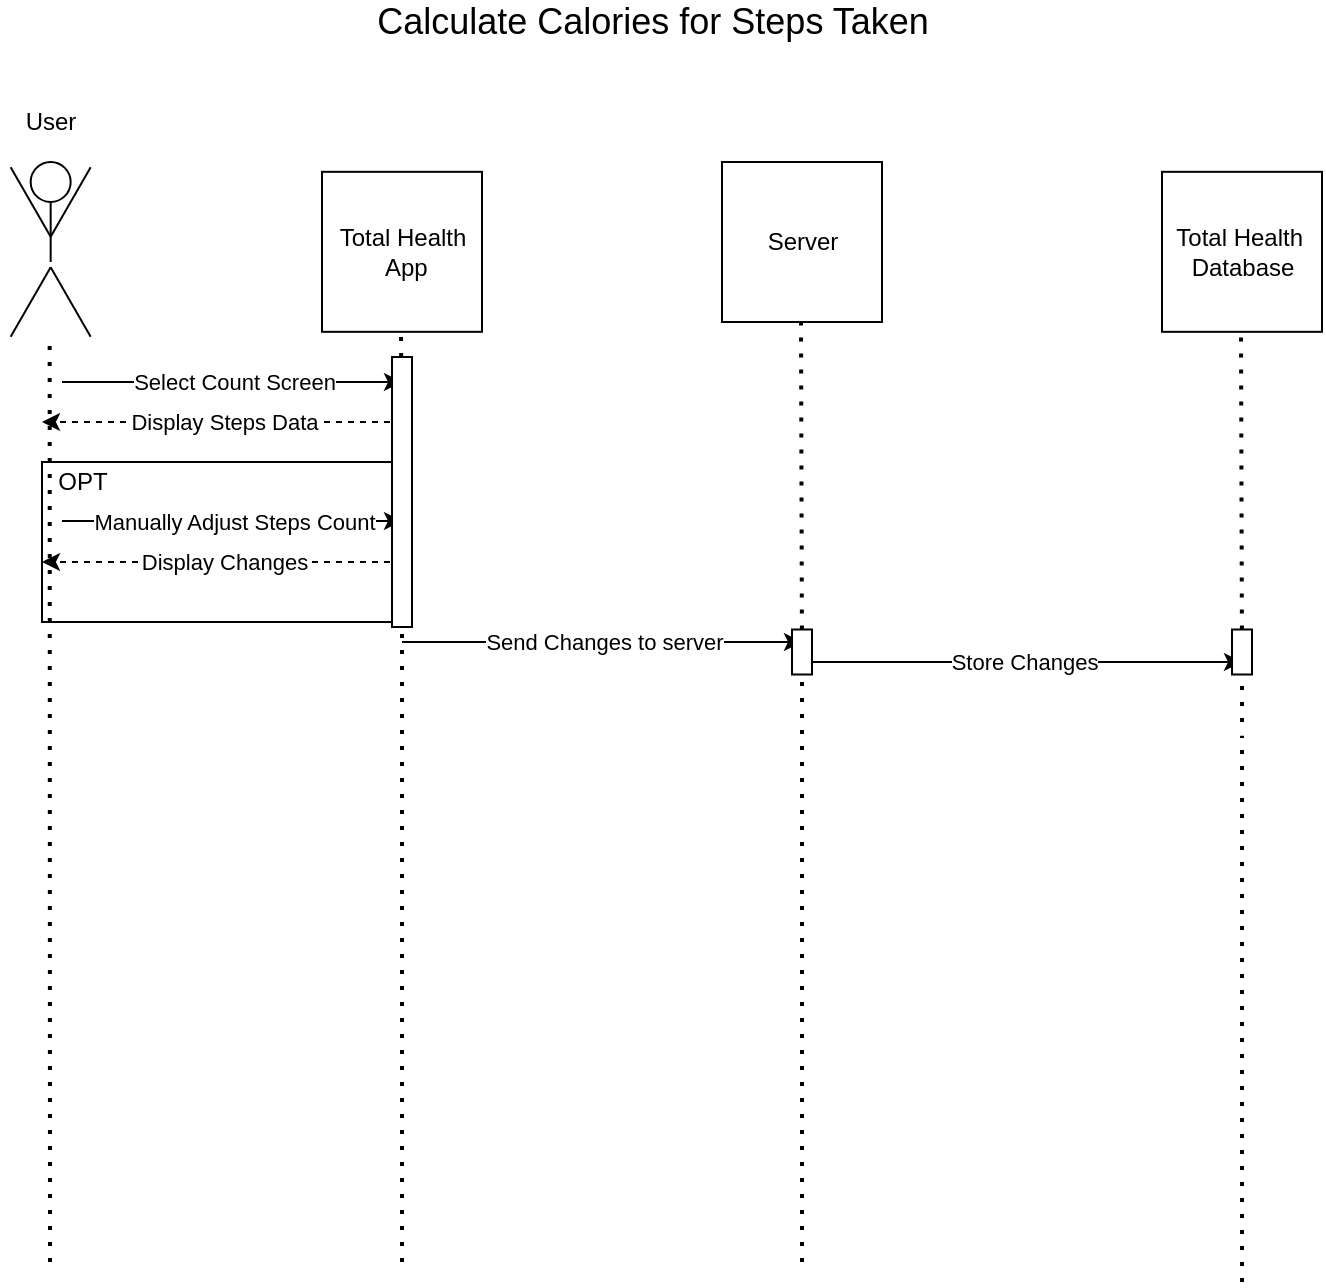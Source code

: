 <mxfile version="15.8.7" type="device"><diagram id="kgpKYQtTHZ0yAKxKKP6v" name="Page-1"><mxGraphModel dx="1102" dy="1025" grid="1" gridSize="10" guides="1" tooltips="1" connect="1" arrows="1" fold="1" page="1" pageScale="1" pageWidth="850" pageHeight="1100" math="0" shadow="0"><root><mxCell id="0"/><mxCell id="1" parent="0"/><mxCell id="vtInAcBUXseJzOZ0FZGf-1" value="" style="group" vertex="1" connectable="0" parent="1"><mxGeometry x="80.0" y="150" width="48.66" height="89.821" as="geometry"/></mxCell><mxCell id="vtInAcBUXseJzOZ0FZGf-2" value="" style="ellipse;whiteSpace=wrap;html=1;aspect=fixed;fillColor=none;" vertex="1" parent="vtInAcBUXseJzOZ0FZGf-1"><mxGeometry x="14.33" width="20" height="20" as="geometry"/></mxCell><mxCell id="vtInAcBUXseJzOZ0FZGf-3" value="" style="line;strokeWidth=1;direction=south;html=1;fillColor=none;" vertex="1" parent="vtInAcBUXseJzOZ0FZGf-1"><mxGeometry x="19.33" y="20" width="10" height="30" as="geometry"/></mxCell><mxCell id="vtInAcBUXseJzOZ0FZGf-4" value="" style="line;strokeWidth=1;direction=south;html=1;fillColor=none;rotation=30;" vertex="1" parent="vtInAcBUXseJzOZ0FZGf-1"><mxGeometry x="9.33" y="50" width="10" height="40" as="geometry"/></mxCell><mxCell id="vtInAcBUXseJzOZ0FZGf-5" value="" style="line;strokeWidth=1;direction=south;html=1;fillColor=none;rotation=-30;" vertex="1" parent="vtInAcBUXseJzOZ0FZGf-1"><mxGeometry x="29.33" y="50" width="10" height="40" as="geometry"/></mxCell><mxCell id="vtInAcBUXseJzOZ0FZGf-6" value="" style="line;strokeWidth=1;direction=south;html=1;fillColor=none;rotation=-150;" vertex="1" parent="vtInAcBUXseJzOZ0FZGf-1"><mxGeometry x="29.33" y="-0.001" width="10" height="40" as="geometry"/></mxCell><mxCell id="vtInAcBUXseJzOZ0FZGf-7" value="" style="line;strokeWidth=1;direction=south;html=1;fillColor=none;rotation=-210;" vertex="1" parent="vtInAcBUXseJzOZ0FZGf-1"><mxGeometry x="9.33" y="-0.001" width="10" height="40" as="geometry"/></mxCell><mxCell id="vtInAcBUXseJzOZ0FZGf-8" value="" style="whiteSpace=wrap;html=1;aspect=fixed;strokeWidth=1;fillColor=none;" vertex="1" parent="1"><mxGeometry x="240" y="154.91" width="80" height="80" as="geometry"/></mxCell><mxCell id="vtInAcBUXseJzOZ0FZGf-9" value="" style="whiteSpace=wrap;html=1;aspect=fixed;strokeWidth=1;fillColor=none;" vertex="1" parent="1"><mxGeometry x="440" y="150" width="80" height="80" as="geometry"/></mxCell><mxCell id="vtInAcBUXseJzOZ0FZGf-10" value="" style="whiteSpace=wrap;html=1;aspect=fixed;strokeWidth=1;fillColor=none;" vertex="1" parent="1"><mxGeometry x="660" y="154.91" width="80" height="80" as="geometry"/></mxCell><mxCell id="vtInAcBUXseJzOZ0FZGf-11" value="" style="endArrow=none;dashed=1;html=1;dashPattern=1 3;strokeWidth=2;rounded=0;" edge="1" parent="1"><mxGeometry width="50" height="50" relative="1" as="geometry"><mxPoint x="104.0" y="700" as="sourcePoint"/><mxPoint x="103.83" y="239.82" as="targetPoint"/></mxGeometry></mxCell><mxCell id="vtInAcBUXseJzOZ0FZGf-12" value="" style="endArrow=none;dashed=1;html=1;dashPattern=1 3;strokeWidth=2;rounded=0;startArrow=none;" edge="1" parent="1" source="vtInAcBUXseJzOZ0FZGf-61"><mxGeometry width="50" height="50" relative="1" as="geometry"><mxPoint x="279.672" y="290" as="sourcePoint"/><mxPoint x="279.5" y="234.91" as="targetPoint"/></mxGeometry></mxCell><mxCell id="vtInAcBUXseJzOZ0FZGf-13" value="" style="endArrow=none;dashed=1;html=1;dashPattern=1 3;strokeWidth=2;rounded=0;startArrow=none;" edge="1" parent="1" source="vtInAcBUXseJzOZ0FZGf-63"><mxGeometry width="50" height="50" relative="1" as="geometry"><mxPoint x="480" y="420" as="sourcePoint"/><mxPoint x="479.5" y="230" as="targetPoint"/></mxGeometry></mxCell><mxCell id="vtInAcBUXseJzOZ0FZGf-14" value="" style="endArrow=none;dashed=1;html=1;dashPattern=1 3;strokeWidth=2;rounded=0;startArrow=none;" edge="1" parent="1" source="vtInAcBUXseJzOZ0FZGf-69"><mxGeometry width="50" height="50" relative="1" as="geometry"><mxPoint x="700" y="430" as="sourcePoint"/><mxPoint x="699.5" y="234.91" as="targetPoint"/></mxGeometry></mxCell><mxCell id="vtInAcBUXseJzOZ0FZGf-15" value="Total Health&lt;br&gt;&amp;nbsp;App" style="text;html=1;resizable=0;autosize=1;align=center;verticalAlign=middle;points=[];fillColor=none;strokeColor=none;rounded=0;" vertex="1" parent="1"><mxGeometry x="240" y="179.91" width="80" height="30" as="geometry"/></mxCell><mxCell id="vtInAcBUXseJzOZ0FZGf-16" value="Server" style="text;html=1;resizable=0;autosize=1;align=center;verticalAlign=middle;points=[];fillColor=none;strokeColor=none;rounded=0;" vertex="1" parent="1"><mxGeometry x="455" y="180" width="50" height="20" as="geometry"/></mxCell><mxCell id="vtInAcBUXseJzOZ0FZGf-17" value="Total Health&amp;nbsp;&lt;br&gt;Database" style="text;html=1;resizable=0;autosize=1;align=center;verticalAlign=middle;points=[];fillColor=none;strokeColor=none;rounded=0;" vertex="1" parent="1"><mxGeometry x="660" y="179.91" width="80" height="30" as="geometry"/></mxCell><mxCell id="vtInAcBUXseJzOZ0FZGf-18" value="User" style="text;html=1;resizable=0;autosize=1;align=center;verticalAlign=middle;points=[];fillColor=none;strokeColor=none;rounded=0;" vertex="1" parent="1"><mxGeometry x="84.33" y="120" width="40" height="20" as="geometry"/></mxCell><mxCell id="vtInAcBUXseJzOZ0FZGf-19" value="" style="endArrow=classic;html=1;rounded=0;" edge="1" parent="1"><mxGeometry relative="1" as="geometry"><mxPoint x="110" y="260" as="sourcePoint"/><mxPoint x="280" y="260" as="targetPoint"/></mxGeometry></mxCell><mxCell id="vtInAcBUXseJzOZ0FZGf-20" value="Select Count Screen" style="edgeLabel;resizable=0;html=1;align=center;verticalAlign=middle;strokeWidth=1;fillColor=none;" connectable="0" vertex="1" parent="vtInAcBUXseJzOZ0FZGf-19"><mxGeometry relative="1" as="geometry"><mxPoint x="1" as="offset"/></mxGeometry></mxCell><mxCell id="vtInAcBUXseJzOZ0FZGf-25" value="" style="endArrow=classic;html=1;rounded=0;dashed=1;" edge="1" parent="1"><mxGeometry relative="1" as="geometry"><mxPoint x="280" y="280" as="sourcePoint"/><mxPoint x="100" y="280" as="targetPoint"/></mxGeometry></mxCell><mxCell id="vtInAcBUXseJzOZ0FZGf-26" value="Display Steps Data" style="edgeLabel;resizable=0;html=1;align=center;verticalAlign=middle;strokeWidth=1;fillColor=none;" connectable="0" vertex="1" parent="vtInAcBUXseJzOZ0FZGf-25"><mxGeometry relative="1" as="geometry"><mxPoint x="1" as="offset"/></mxGeometry></mxCell><mxCell id="vtInAcBUXseJzOZ0FZGf-38" value="" style="endArrow=none;dashed=1;html=1;dashPattern=1 3;strokeWidth=2;rounded=0;" edge="1" parent="1"><mxGeometry width="50" height="50" relative="1" as="geometry"><mxPoint x="280" y="700" as="sourcePoint"/><mxPoint x="280" y="290" as="targetPoint"/></mxGeometry></mxCell><mxCell id="vtInAcBUXseJzOZ0FZGf-40" value="" style="endArrow=none;dashed=1;html=1;dashPattern=1 3;strokeWidth=2;rounded=0;" edge="1" parent="1"><mxGeometry width="50" height="50" relative="1" as="geometry"><mxPoint x="480" y="700" as="sourcePoint"/><mxPoint x="480" y="420" as="targetPoint"/></mxGeometry></mxCell><mxCell id="vtInAcBUXseJzOZ0FZGf-42" value="" style="endArrow=none;dashed=1;html=1;dashPattern=1 3;strokeWidth=2;rounded=0;" edge="1" parent="1"><mxGeometry width="50" height="50" relative="1" as="geometry"><mxPoint x="700" y="710" as="sourcePoint"/><mxPoint x="700.009" y="436.89" as="targetPoint"/></mxGeometry></mxCell><mxCell id="vtInAcBUXseJzOZ0FZGf-43" value="&lt;font style=&quot;font-size: 18px&quot;&gt;Calculate Calories for Steps Taken&lt;/font&gt;" style="text;html=1;resizable=0;autosize=1;align=center;verticalAlign=middle;points=[];fillColor=none;strokeColor=none;rounded=0;" vertex="1" parent="1"><mxGeometry x="260" y="70" width="290" height="20" as="geometry"/></mxCell><mxCell id="vtInAcBUXseJzOZ0FZGf-47" value="" style="rounded=0;whiteSpace=wrap;html=1;fillColor=none;" vertex="1" parent="1"><mxGeometry x="100" y="300" width="180" height="80" as="geometry"/></mxCell><mxCell id="vtInAcBUXseJzOZ0FZGf-48" value="OPT" style="text;html=1;resizable=0;autosize=1;align=center;verticalAlign=middle;points=[];fillColor=none;strokeColor=none;rounded=0;" vertex="1" parent="1"><mxGeometry x="100" y="300" width="40" height="20" as="geometry"/></mxCell><mxCell id="vtInAcBUXseJzOZ0FZGf-49" value="" style="endArrow=classic;html=1;rounded=0;" edge="1" parent="1"><mxGeometry relative="1" as="geometry"><mxPoint x="110" y="329.5" as="sourcePoint"/><mxPoint x="280" y="329.5" as="targetPoint"/></mxGeometry></mxCell><mxCell id="vtInAcBUXseJzOZ0FZGf-50" value="Manually Adjust Steps Count" style="edgeLabel;resizable=0;html=1;align=center;verticalAlign=middle;strokeWidth=1;fillColor=none;" connectable="0" vertex="1" parent="vtInAcBUXseJzOZ0FZGf-49"><mxGeometry relative="1" as="geometry"><mxPoint x="1" as="offset"/></mxGeometry></mxCell><mxCell id="vtInAcBUXseJzOZ0FZGf-51" value="" style="endArrow=classic;html=1;rounded=0;dashed=1;" edge="1" parent="1"><mxGeometry relative="1" as="geometry"><mxPoint x="280" y="350" as="sourcePoint"/><mxPoint x="100" y="350" as="targetPoint"/></mxGeometry></mxCell><mxCell id="vtInAcBUXseJzOZ0FZGf-52" value="Display Changes" style="edgeLabel;resizable=0;html=1;align=center;verticalAlign=middle;strokeWidth=1;fillColor=none;" connectable="0" vertex="1" parent="vtInAcBUXseJzOZ0FZGf-51"><mxGeometry relative="1" as="geometry"><mxPoint x="1" as="offset"/></mxGeometry></mxCell><mxCell id="vtInAcBUXseJzOZ0FZGf-53" value="" style="endArrow=classic;html=1;rounded=0;" edge="1" parent="1"><mxGeometry relative="1" as="geometry"><mxPoint x="280" y="390" as="sourcePoint"/><mxPoint x="480" y="390" as="targetPoint"/></mxGeometry></mxCell><mxCell id="vtInAcBUXseJzOZ0FZGf-54" value="Send Changes to server" style="edgeLabel;resizable=0;html=1;align=center;verticalAlign=middle;strokeWidth=1;fillColor=none;" connectable="0" vertex="1" parent="vtInAcBUXseJzOZ0FZGf-53"><mxGeometry relative="1" as="geometry"><mxPoint x="1" as="offset"/></mxGeometry></mxCell><mxCell id="vtInAcBUXseJzOZ0FZGf-55" value="" style="endArrow=classic;html=1;rounded=0;" edge="1" parent="1"><mxGeometry relative="1" as="geometry"><mxPoint x="480" y="400" as="sourcePoint"/><mxPoint x="700" y="400" as="targetPoint"/></mxGeometry></mxCell><mxCell id="vtInAcBUXseJzOZ0FZGf-56" value="Store Changes" style="edgeLabel;resizable=0;html=1;align=center;verticalAlign=middle;strokeWidth=1;fillColor=none;" connectable="0" vertex="1" parent="vtInAcBUXseJzOZ0FZGf-55"><mxGeometry relative="1" as="geometry"><mxPoint x="1" as="offset"/></mxGeometry></mxCell><mxCell id="vtInAcBUXseJzOZ0FZGf-62" value="" style="endArrow=none;dashed=1;html=1;dashPattern=1 3;strokeWidth=2;rounded=0;startArrow=none;" edge="1" parent="1" target="vtInAcBUXseJzOZ0FZGf-61"><mxGeometry width="50" height="50" relative="1" as="geometry"><mxPoint x="279.672" y="290" as="sourcePoint"/><mxPoint x="279.5" y="234.91" as="targetPoint"/></mxGeometry></mxCell><mxCell id="vtInAcBUXseJzOZ0FZGf-61" value="" style="rounded=0;whiteSpace=wrap;html=1;fontSize=18;fillColor=default;rotation=-90;" vertex="1" parent="1"><mxGeometry x="212.5" y="310" width="135" height="10" as="geometry"/></mxCell><mxCell id="vtInAcBUXseJzOZ0FZGf-63" value="" style="rounded=0;whiteSpace=wrap;html=1;fontSize=18;fillColor=default;rotation=-90;" vertex="1" parent="1"><mxGeometry x="468.75" y="390" width="22.5" height="10" as="geometry"/></mxCell><mxCell id="vtInAcBUXseJzOZ0FZGf-68" value="" style="endArrow=none;dashed=1;html=1;dashPattern=1 3;strokeWidth=2;rounded=0;startArrow=none;" edge="1" parent="1" target="vtInAcBUXseJzOZ0FZGf-63"><mxGeometry width="50" height="50" relative="1" as="geometry"><mxPoint x="480" y="420" as="sourcePoint"/><mxPoint x="479.5" y="230" as="targetPoint"/></mxGeometry></mxCell><mxCell id="vtInAcBUXseJzOZ0FZGf-69" value="" style="rounded=0;whiteSpace=wrap;html=1;fontSize=18;fillColor=default;rotation=-90;" vertex="1" parent="1"><mxGeometry x="688.75" y="390" width="22.5" height="10" as="geometry"/></mxCell><mxCell id="vtInAcBUXseJzOZ0FZGf-70" value="" style="endArrow=none;dashed=1;html=1;dashPattern=1 3;strokeWidth=2;rounded=0;startArrow=none;" edge="1" parent="1" target="vtInAcBUXseJzOZ0FZGf-69"><mxGeometry width="50" height="50" relative="1" as="geometry"><mxPoint x="700" y="430" as="sourcePoint"/><mxPoint x="699.5" y="234.91" as="targetPoint"/></mxGeometry></mxCell></root></mxGraphModel></diagram></mxfile>